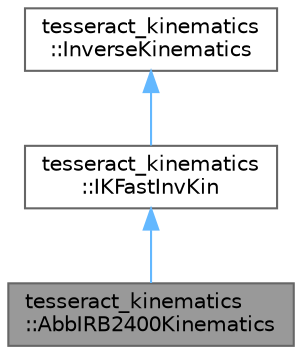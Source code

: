 digraph "tesseract_kinematics::AbbIRB2400Kinematics"
{
 // LATEX_PDF_SIZE
  bgcolor="transparent";
  edge [fontname=Helvetica,fontsize=10,labelfontname=Helvetica,labelfontsize=10];
  node [fontname=Helvetica,fontsize=10,shape=box,height=0.2,width=0.4];
  Node1 [label="tesseract_kinematics\l::AbbIRB2400Kinematics",height=0.2,width=0.4,color="gray40", fillcolor="grey60", style="filled", fontcolor="black",tooltip=" "];
  Node2 -> Node1 [dir="back",color="steelblue1",style="solid"];
  Node2 [label="tesseract_kinematics\l::IKFastInvKin",height=0.2,width=0.4,color="gray40", fillcolor="white", style="filled",URL="$d5/df5/classtesseract__kinematics_1_1IKFastInvKin.html",tooltip="IKFast Inverse Kinematics Implmentation."];
  Node3 -> Node2 [dir="back",color="steelblue1",style="solid"];
  Node3 [label="tesseract_kinematics\l::InverseKinematics",height=0.2,width=0.4,color="gray40", fillcolor="white", style="filled",URL="$de/d1c/classtesseract__kinematics_1_1InverseKinematics.html",tooltip="Inverse kinematics functions."];
}
